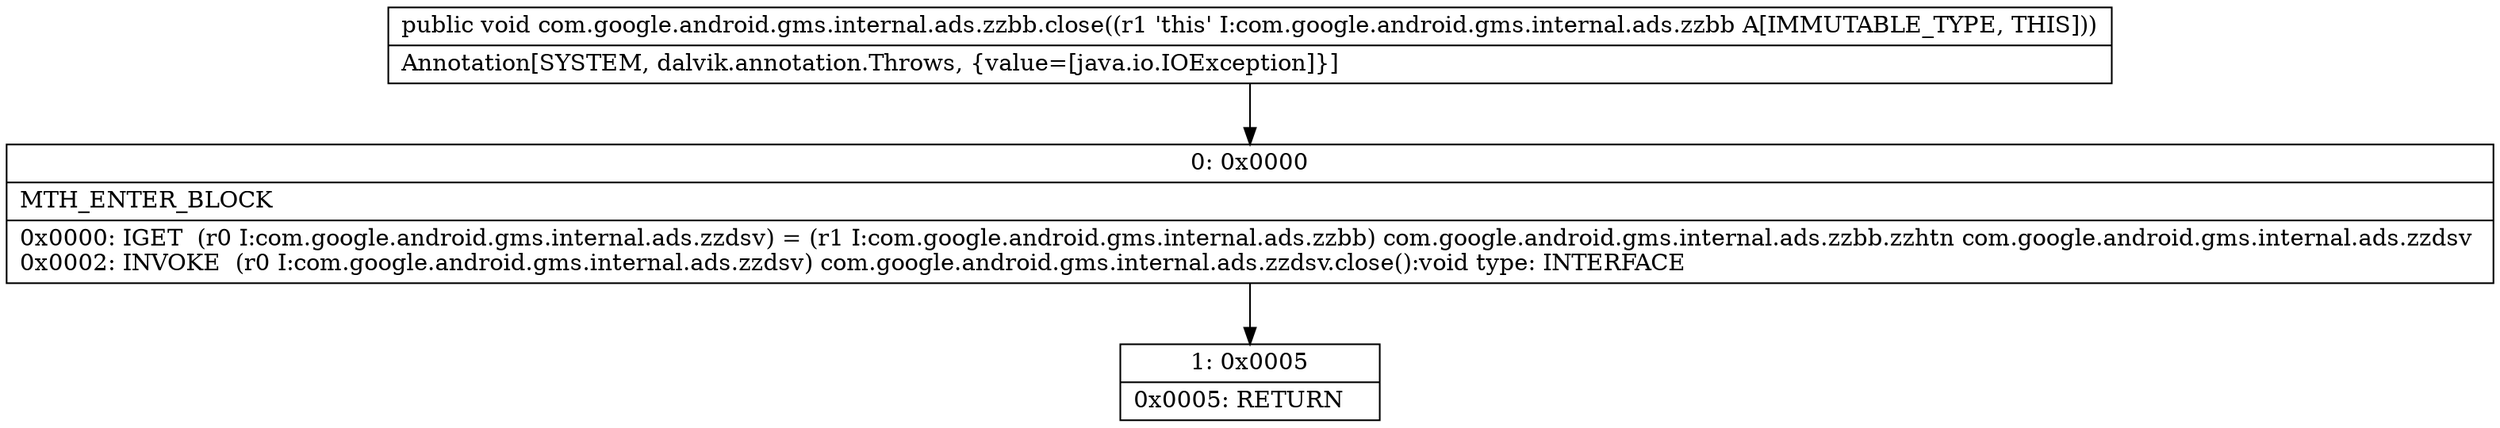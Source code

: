 digraph "CFG forcom.google.android.gms.internal.ads.zzbb.close()V" {
Node_0 [shape=record,label="{0\:\ 0x0000|MTH_ENTER_BLOCK\l|0x0000: IGET  (r0 I:com.google.android.gms.internal.ads.zzdsv) = (r1 I:com.google.android.gms.internal.ads.zzbb) com.google.android.gms.internal.ads.zzbb.zzhtn com.google.android.gms.internal.ads.zzdsv \l0x0002: INVOKE  (r0 I:com.google.android.gms.internal.ads.zzdsv) com.google.android.gms.internal.ads.zzdsv.close():void type: INTERFACE \l}"];
Node_1 [shape=record,label="{1\:\ 0x0005|0x0005: RETURN   \l}"];
MethodNode[shape=record,label="{public void com.google.android.gms.internal.ads.zzbb.close((r1 'this' I:com.google.android.gms.internal.ads.zzbb A[IMMUTABLE_TYPE, THIS]))  | Annotation[SYSTEM, dalvik.annotation.Throws, \{value=[java.io.IOException]\}]\l}"];
MethodNode -> Node_0;
Node_0 -> Node_1;
}

